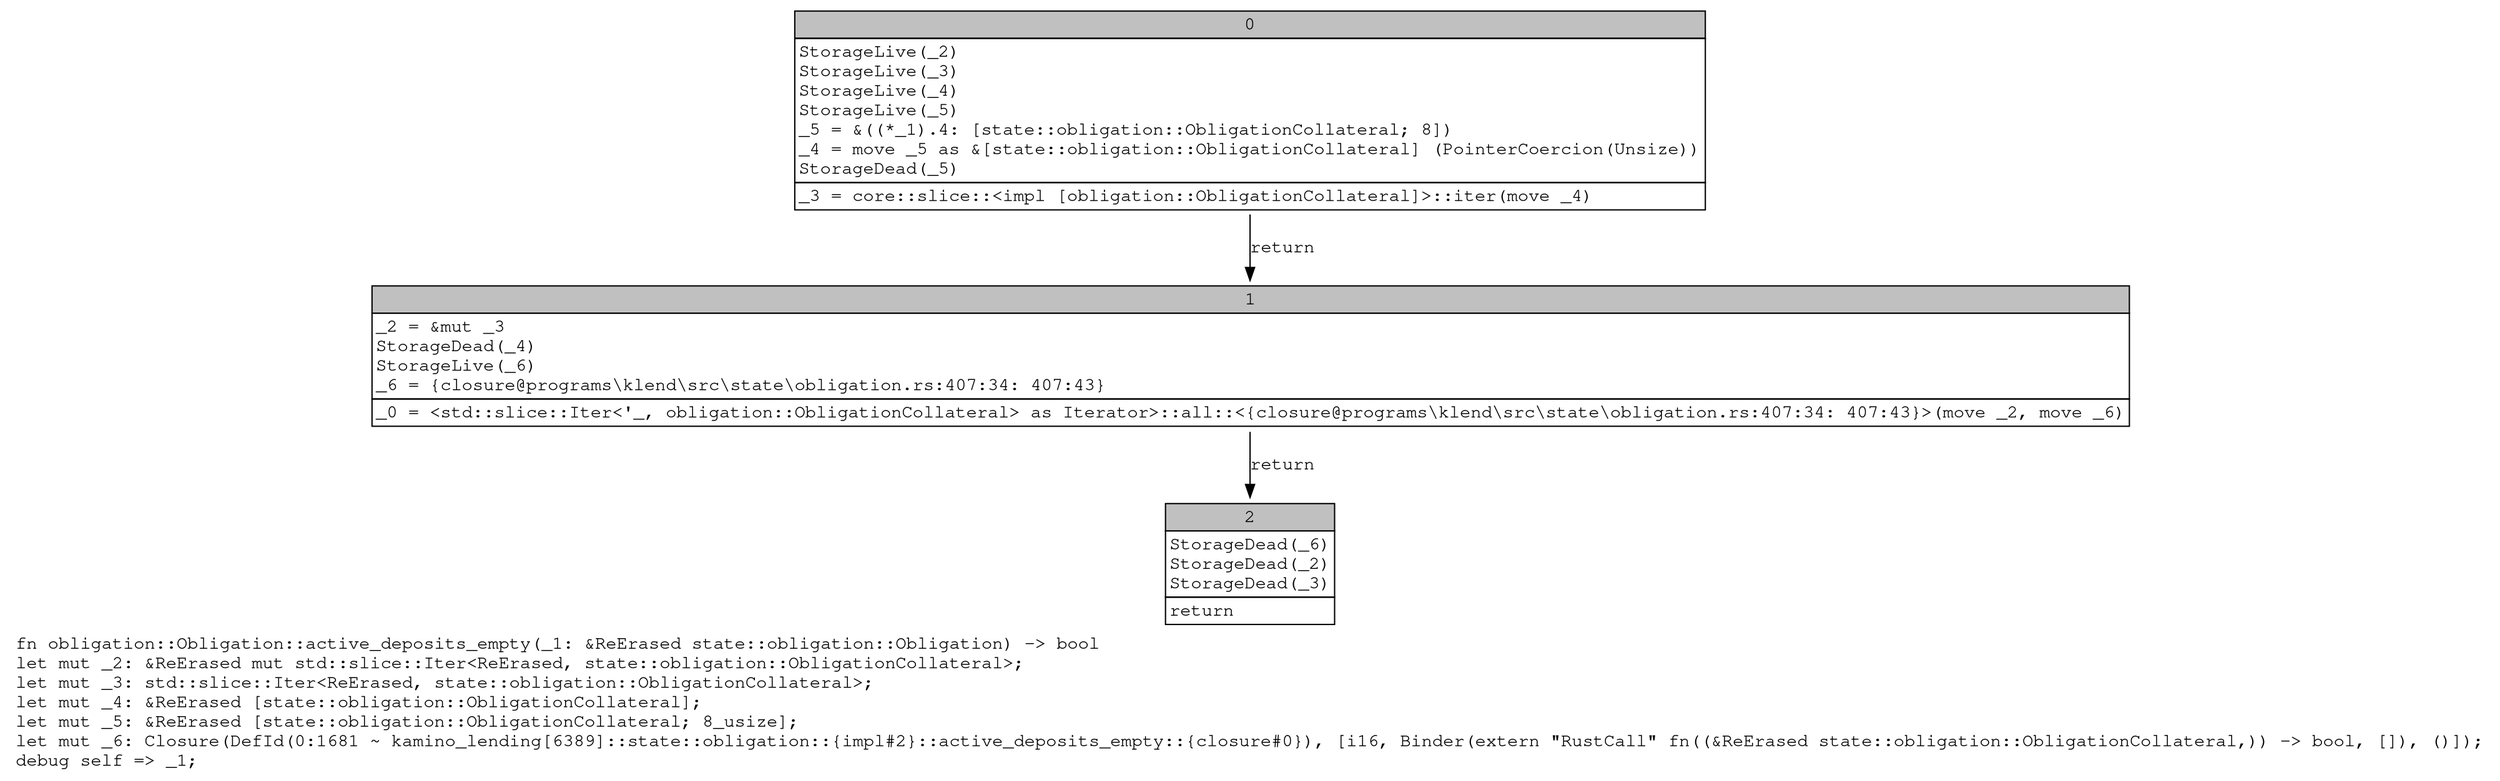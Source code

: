 digraph Mir_0_1680 {
    graph [fontname="Courier, monospace"];
    node [fontname="Courier, monospace"];
    edge [fontname="Courier, monospace"];
    label=<fn obligation::Obligation::active_deposits_empty(_1: &amp;ReErased state::obligation::Obligation) -&gt; bool<br align="left"/>let mut _2: &amp;ReErased mut std::slice::Iter&lt;ReErased, state::obligation::ObligationCollateral&gt;;<br align="left"/>let mut _3: std::slice::Iter&lt;ReErased, state::obligation::ObligationCollateral&gt;;<br align="left"/>let mut _4: &amp;ReErased [state::obligation::ObligationCollateral];<br align="left"/>let mut _5: &amp;ReErased [state::obligation::ObligationCollateral; 8_usize];<br align="left"/>let mut _6: Closure(DefId(0:1681 ~ kamino_lending[6389]::state::obligation::{impl#2}::active_deposits_empty::{closure#0}), [i16, Binder(extern &quot;RustCall&quot; fn((&amp;ReErased state::obligation::ObligationCollateral,)) -&gt; bool, []), ()]);<br align="left"/>debug self =&gt; _1;<br align="left"/>>;
    bb0__0_1680 [shape="none", label=<<table border="0" cellborder="1" cellspacing="0"><tr><td bgcolor="gray" align="center" colspan="1">0</td></tr><tr><td align="left" balign="left">StorageLive(_2)<br/>StorageLive(_3)<br/>StorageLive(_4)<br/>StorageLive(_5)<br/>_5 = &amp;((*_1).4: [state::obligation::ObligationCollateral; 8])<br/>_4 = move _5 as &amp;[state::obligation::ObligationCollateral] (PointerCoercion(Unsize))<br/>StorageDead(_5)<br/></td></tr><tr><td align="left">_3 = core::slice::&lt;impl [obligation::ObligationCollateral]&gt;::iter(move _4)</td></tr></table>>];
    bb1__0_1680 [shape="none", label=<<table border="0" cellborder="1" cellspacing="0"><tr><td bgcolor="gray" align="center" colspan="1">1</td></tr><tr><td align="left" balign="left">_2 = &amp;mut _3<br/>StorageDead(_4)<br/>StorageLive(_6)<br/>_6 = {closure@programs\klend\src\state\obligation.rs:407:34: 407:43}<br/></td></tr><tr><td align="left">_0 = &lt;std::slice::Iter&lt;'_, obligation::ObligationCollateral&gt; as Iterator&gt;::all::&lt;{closure@programs\klend\src\state\obligation.rs:407:34: 407:43}&gt;(move _2, move _6)</td></tr></table>>];
    bb2__0_1680 [shape="none", label=<<table border="0" cellborder="1" cellspacing="0"><tr><td bgcolor="gray" align="center" colspan="1">2</td></tr><tr><td align="left" balign="left">StorageDead(_6)<br/>StorageDead(_2)<br/>StorageDead(_3)<br/></td></tr><tr><td align="left">return</td></tr></table>>];
    bb0__0_1680 -> bb1__0_1680 [label="return"];
    bb1__0_1680 -> bb2__0_1680 [label="return"];
}
